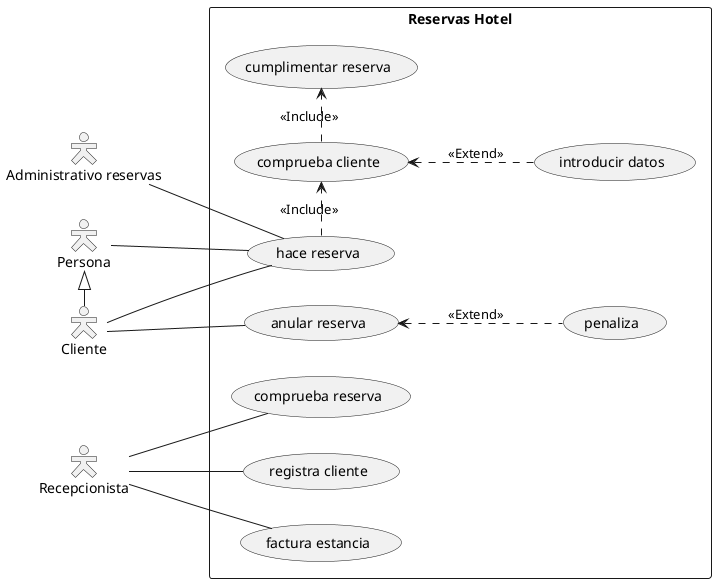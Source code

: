 @startuml
skinparam actorStyle Hollow
left to right direction
actor "Administrativo reservas" as a
actor Recepcionista
actor Persona
actor Cliente
rectangle "Reservas Hotel" {
  a -- (hace reserva)
  Persona -- (hace reserva)
  Cliente -- (hace reserva)
  (hace reserva) .> (comprueba cliente): <<Include>>
  (comprueba cliente) <.. (introducir datos) : <<Extend>>
  (comprueba cliente) .> (cumplimentar reserva) : <<Include>>
  (anular reserva) -- Cliente
  (anular reserva) <.. (penaliza): <<Extend>>
  Recepcionista -- (factura estancia)
  Recepcionista -- (comprueba reserva)
  Recepcionista -- (registra cliente)
  Persona <|- Cliente
}

@enduml